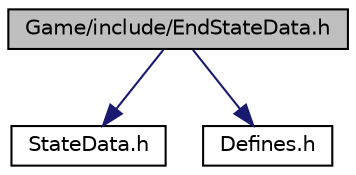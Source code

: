 digraph "Game/include/EndStateData.h"
{
  edge [fontname="Helvetica",fontsize="10",labelfontname="Helvetica",labelfontsize="10"];
  node [fontname="Helvetica",fontsize="10",shape=record];
  Node1 [label="Game/include/EndStateData.h",height=0.2,width=0.4,color="black", fillcolor="grey75", style="filled", fontcolor="black"];
  Node1 -> Node2 [color="midnightblue",fontsize="10",style="solid",fontname="Helvetica"];
  Node2 [label="StateData.h",height=0.2,width=0.4,color="black", fillcolor="white", style="filled",URL="$StateData_8h.html"];
  Node1 -> Node3 [color="midnightblue",fontsize="10",style="solid",fontname="Helvetica"];
  Node3 [label="Defines.h",height=0.2,width=0.4,color="black", fillcolor="white", style="filled",URL="$Defines_8h.html"];
}
